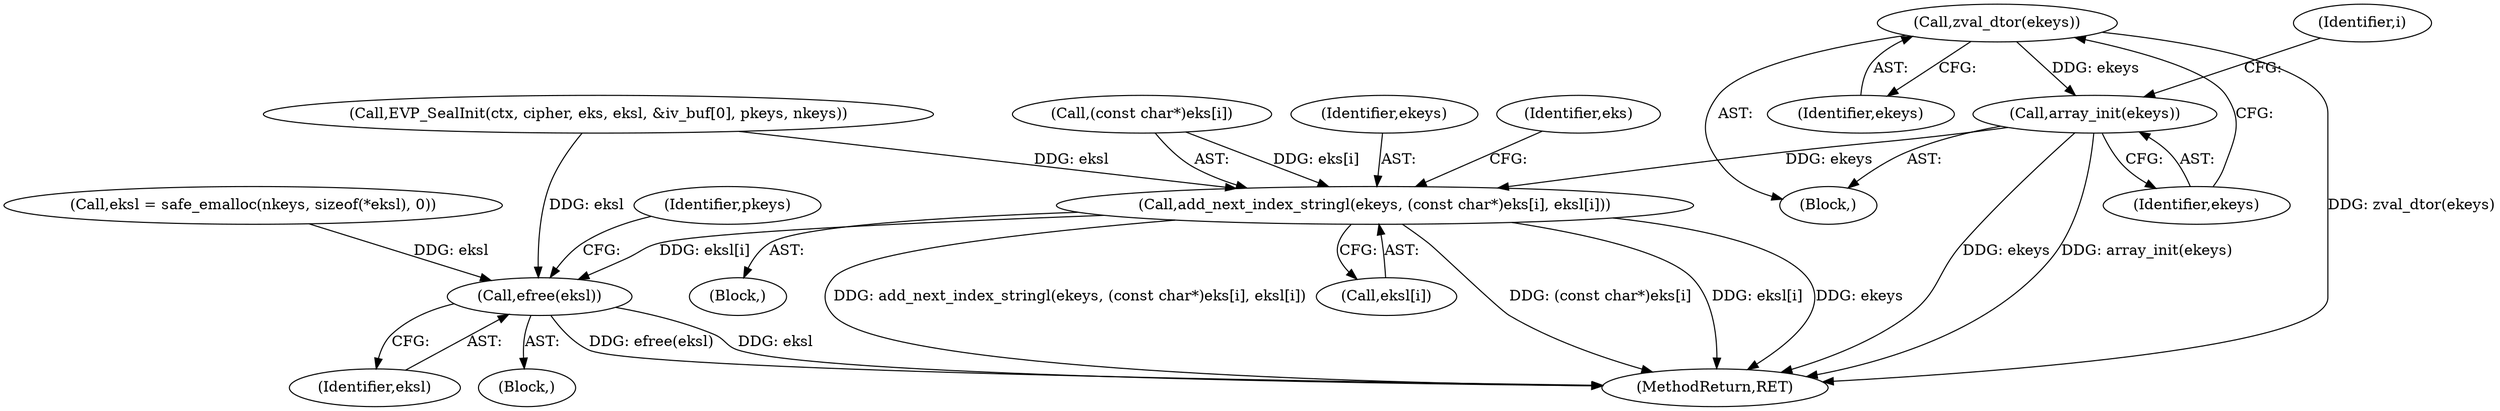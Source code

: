 digraph "0_php_91826a311dd37f4c4e5d605fa7af331e80ddd4c3@pointer" {
"1000422" [label="(Call,zval_dtor(ekeys))"];
"1000424" [label="(Call,array_init(ekeys))"];
"1000445" [label="(Call,add_next_index_stringl(ekeys, (const char*)eks[i], eksl[i]))"];
"1000531" [label="(Call,efree(eksl))"];
"1000531" [label="(Call,efree(eksl))"];
"1000537" [label="(MethodReturn,RET)"];
"1000423" [label="(Identifier,ekeys)"];
"1000435" [label="(Block,)"];
"1000428" [label="(Identifier,i)"];
"1000457" [label="(Identifier,eks)"];
"1000534" [label="(Identifier,pkeys)"];
"1000360" [label="(Call,EVP_SealInit(ctx, cipher, eks, eksl, &iv_buf[0], pkeys, nkeys))"];
"1000105" [label="(Block,)"];
"1000532" [label="(Identifier,eksl)"];
"1000452" [label="(Call,eksl[i])"];
"1000407" [label="(Block,)"];
"1000422" [label="(Call,zval_dtor(ekeys))"];
"1000234" [label="(Call,eksl = safe_emalloc(nkeys, sizeof(*eksl), 0))"];
"1000447" [label="(Call,(const char*)eks[i])"];
"1000446" [label="(Identifier,ekeys)"];
"1000424" [label="(Call,array_init(ekeys))"];
"1000445" [label="(Call,add_next_index_stringl(ekeys, (const char*)eks[i], eksl[i]))"];
"1000425" [label="(Identifier,ekeys)"];
"1000422" -> "1000407"  [label="AST: "];
"1000422" -> "1000423"  [label="CFG: "];
"1000423" -> "1000422"  [label="AST: "];
"1000425" -> "1000422"  [label="CFG: "];
"1000422" -> "1000537"  [label="DDG: zval_dtor(ekeys)"];
"1000422" -> "1000424"  [label="DDG: ekeys"];
"1000424" -> "1000407"  [label="AST: "];
"1000424" -> "1000425"  [label="CFG: "];
"1000425" -> "1000424"  [label="AST: "];
"1000428" -> "1000424"  [label="CFG: "];
"1000424" -> "1000537"  [label="DDG: ekeys"];
"1000424" -> "1000537"  [label="DDG: array_init(ekeys)"];
"1000424" -> "1000445"  [label="DDG: ekeys"];
"1000445" -> "1000435"  [label="AST: "];
"1000445" -> "1000452"  [label="CFG: "];
"1000446" -> "1000445"  [label="AST: "];
"1000447" -> "1000445"  [label="AST: "];
"1000452" -> "1000445"  [label="AST: "];
"1000457" -> "1000445"  [label="CFG: "];
"1000445" -> "1000537"  [label="DDG: (const char*)eks[i]"];
"1000445" -> "1000537"  [label="DDG: eksl[i]"];
"1000445" -> "1000537"  [label="DDG: ekeys"];
"1000445" -> "1000537"  [label="DDG: add_next_index_stringl(ekeys, (const char*)eks[i], eksl[i])"];
"1000447" -> "1000445"  [label="DDG: eks[i]"];
"1000360" -> "1000445"  [label="DDG: eksl"];
"1000445" -> "1000531"  [label="DDG: eksl[i]"];
"1000531" -> "1000105"  [label="AST: "];
"1000531" -> "1000532"  [label="CFG: "];
"1000532" -> "1000531"  [label="AST: "];
"1000534" -> "1000531"  [label="CFG: "];
"1000531" -> "1000537"  [label="DDG: efree(eksl)"];
"1000531" -> "1000537"  [label="DDG: eksl"];
"1000234" -> "1000531"  [label="DDG: eksl"];
"1000360" -> "1000531"  [label="DDG: eksl"];
}
